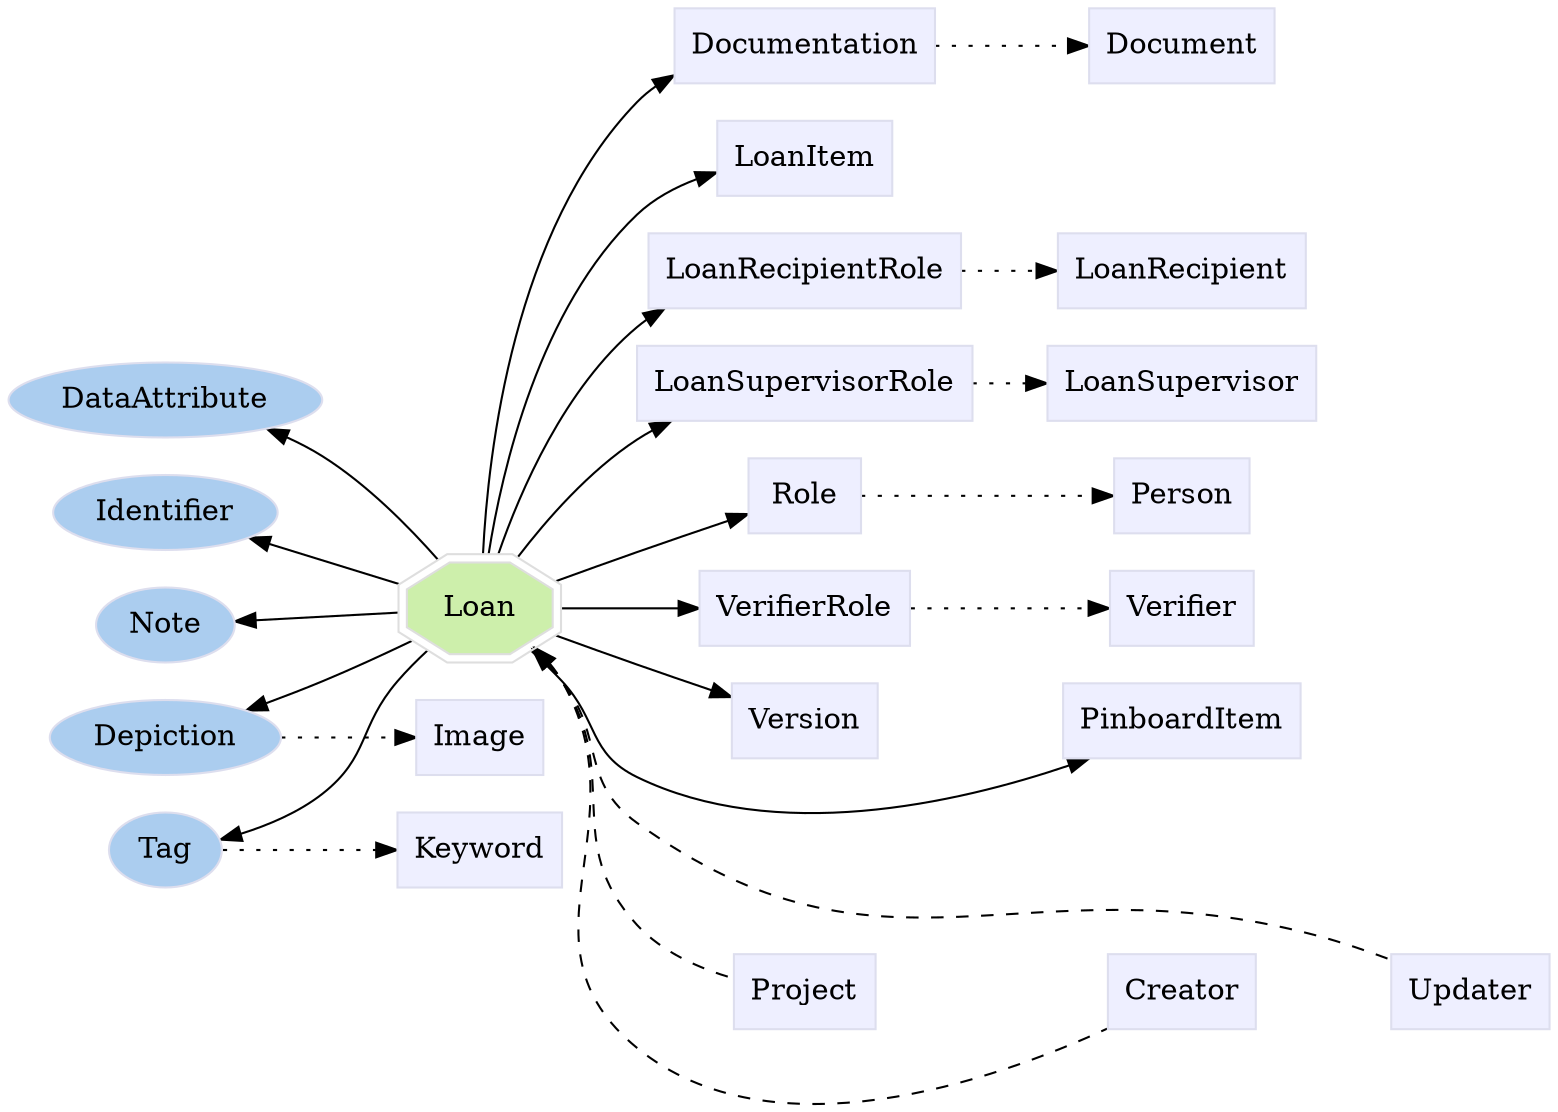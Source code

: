 digraph Loan {
	graph [bb="0,0,623.2,520.67",
		label="",
		outputorder=edgesfirst,
		rankdir=LR
	];
	node [label="\N"];
	subgraph annotator_cluster {
		graph [rank=min];
		DataAttribute	[color="#dddeee",
			fillcolor="#abcdef",
			group=annotator,
			height=0.5,
			href="/develop/Data/models.html#data-attribute",
			label=DataAttribute,
			pos="59.145,336.67",
			shape=oval,
			style=filled,
			target=_top,
			width=1.6429];
		Depiction	[color="#dddeee",
			fillcolor="#abcdef",
			group=annotator,
			height=0.5,
			href="/develop/Data/models.html#depiction",
			label=Depiction,
			pos="59.145,174.67",
			shape=oval,
			style=filled,
			target=_top,
			width=1.2638];
		Identifier	[color="#dddeee",
			fillcolor="#abcdef",
			group=annotator,
			height=0.5,
			href="/develop/Data/models.html#identifier",
			label=Identifier,
			pos="59.145,282.67",
			shape=oval,
			style=filled,
			target=_top,
			width=1.1916];
		Tag	[color="#dddeee",
			fillcolor="#abcdef",
			group=annotator,
			height=0.5,
			href="/develop/Data/models.html#tag",
			label=Tag,
			pos="59.145,120.67",
			shape=oval,
			style=filled,
			target=_top,
			width=0.75];
		Note	[color="#dddeee",
			fillcolor="#abcdef",
			group=annotator,
			height=0.5,
			href="/develop/Data/models.html#note",
			label=Note,
			pos="59.145,228.67",
			shape=oval,
			style=filled,
			target=_top,
			width=0.77632];
	}
	subgraph core {
	}
	subgraph supporting {
		Loan	[color="#dedede",
			fillcolor="#cdefab",
			group=target,
			height=0.61111,
			href="/develop/Data/models.html#loan",
			label=Loan,
			pos="189.24,232.67",
			shape=doubleoctagon,
			style=filled,
			target=_top,
			width=0.97094];
		Documentation	[color="#dddeee",
			fillcolor="#eeefff",
			group=supporting,
			height=0.5,
			href="/develop/Data/models.html#documentation",
			label=Documentation,
			pos="324.2,502.67",
			shape=box,
			style=filled,
			target=_top,
			width=1.4028];
		Document	[color="#dddeee",
			fillcolor="#eeefff",
			group=supporting,
			height=0.5,
			href="/develop/Data/models.html#document",
			label=Document,
			pos="475.7,502.67",
			shape=box,
			style=filled,
			target=_top,
			width=1.0278];
		Image	[color="#dddeee",
			fillcolor="#eeefff",
			group=supporting,
			height=0.5,
			href="/develop/Data/models.html#image",
			label=Image,
			pos="189.24,174.67",
			shape=box,
			style=filled,
			target=_top,
			width=0.75];
		Keyword	[color="#dddeee",
			fillcolor="#eeefff",
			group=supporting,
			height=0.5,
			href="/develop/Data/models.html#keyword",
			label=Keyword,
			pos="189.24,120.67",
			shape=box,
			style=filled,
			target=_top,
			width=0.93056];
		LoanItem	[color="#dddeee",
			fillcolor="#eeefff",
			group=supporting,
			height=0.5,
			href="/develop/Data/models.html#loan-item",
			label=LoanItem,
			pos="324.2,448.67",
			shape=box,
			style=filled,
			target=_top,
			width=0.97222];
		LoanRecipientRole	[color="#dddeee",
			fillcolor="#eeefff",
			group=supporting,
			height=0.5,
			href="/develop/Data/models.html#loan-recipient-role",
			label=LoanRecipientRole,
			pos="324.2,394.67",
			shape=box,
			style=filled,
			target=_top,
			width=1.6944];
		LoanRecipient	[color="#dddeee",
			fillcolor="#eeefff",
			group=supporting,
			height=0.5,
			href="/develop/Data/models.html#loan-recipient",
			label=LoanRecipient,
			pos="475.7,394.67",
			shape=box,
			style=filled,
			target=_top,
			width=1.3333];
		LoanSupervisorRole	[color="#dddeee",
			fillcolor="#eeefff",
			group=supporting,
			height=0.5,
			href="/develop/Data/models.html#loan-supervisor-role",
			label=LoanSupervisorRole,
			pos="324.2,340.67",
			shape=box,
			style=filled,
			target=_top,
			width=1.7778];
		LoanSupervisor	[color="#dddeee",
			fillcolor="#eeefff",
			group=supporting,
			height=0.5,
			href="/develop/Data/models.html#loan-supervisor",
			label=LoanSupervisor,
			pos="475.7,340.67",
			shape=box,
			style=filled,
			target=_top,
			width=1.4306];
		Role	[color="#dddeee",
			fillcolor="#eeefff",
			group=supporting,
			height=0.5,
			href="/develop/Data/models.html#role",
			label=Role,
			pos="324.2,286.67",
			shape=box,
			style=filled,
			target=_top,
			width=0.75];
		Person	[color="#dddeee",
			fillcolor="#eeefff",
			group=supporting,
			height=0.5,
			href="/develop/Data/models.html#person",
			label=Person,
			pos="475.7,286.67",
			shape=box,
			style=filled,
			target=_top,
			width=0.75];
		PinboardItem	[color="#dddeee",
			fillcolor="#eeefff",
			group=supporting,
			height=0.5,
			href="/develop/Data/models.html#pinboard-item",
			label=PinboardItem,
			pos="475.7,178.67",
			shape=box,
			style=filled,
			target=_top,
			width=1.2639];
		VerifierRole	[color="#dddeee",
			fillcolor="#eeefff",
			group=supporting,
			height=0.5,
			href="/develop/Data/models.html#verifier-role",
			label=VerifierRole,
			pos="324.2,232.67",
			shape=box,
			style=filled,
			target=_top,
			width=1.1528];
		Verifier	[color="#dddeee",
			fillcolor="#eeefff",
			group=supporting,
			height=0.5,
			href="/develop/Data/models.html#verifier",
			label=Verifier,
			pos="475.7,232.67",
			shape=box,
			style=filled,
			target=_top,
			width=0.79167];
		Version	[color="#dddeee",
			fillcolor="#eeefff",
			group=supporting,
			height=0.5,
			href="/develop/Data/models.html#version",
			label=Version,
			pos="324.2,178.67",
			shape=box,
			style=filled,
			target=_top,
			width=0.80556];
		Creator	[color="#dddeee",
			fillcolor="#eeefff",
			group=supporting,
			height=0.5,
			href="/develop/Data/models.html#creator",
			label=Creator,
			pos="475.7,48.666",
			shape=box,
			style=filled,
			target=_top,
			width=0.79167];
		Project	[color="#dddeee",
			fillcolor="#eeefff",
			group=supporting,
			height=0.5,
			href="/develop/Data/models.html#project",
			label=Project,
			pos="324.2,48.666",
			shape=box,
			style=filled,
			target=_top,
			width=0.76389];
		Updater	[color="#dddeee",
			fillcolor="#eeefff",
			group=supporting,
			height=0.5,
			href="/develop/Data/models.html#updater",
			label=Updater,
			pos="593.2,48.666",
			shape=box,
			style=filled,
			target=_top,
			width=0.83333];
	}
	Depiction -> Image	[pos="e,161.95,174.67 104.95,174.67 120.27,174.67 137.22,174.67 151.81,174.67",
		style=dotted];
	Tag -> Keyword	[pos="e,155.67,120.67 86.376,120.67 103.38,120.67 125.92,120.67 145.47,120.67",
		style=dotted];
	Loan -> DataAttribute	[pos="e,96.462,322.53 173.16,253.42 160.11,270.26 139.97,293.72 118.29,309.67 114.35,312.56 110.05,315.26 105.63,317.74"];
	Loan -> Depiction	[pos="e,89.855,188.12 159.58,219.69 141.74,211.61 118.57,201.12 99.085,192.3"];
	Loan -> Identifier	[pos="e,91.154,270.56 157.52,244.66 140.42,251.33 118.92,259.72 100.48,266.92"];
	Loan -> Tag	[pos="e,83.925,128.29 167.35,215.07 162.84,210.87 158.24,206.27 154.29,201.67 135.5,179.78 140.19,166.44 118.29,147.67 110.97,141.39 101.94,\
136.27 93.201,132.24"];
	Loan -> Note	[pos="e,87.311,229.51 154.26,231.6 136.76,231.06 115.39,230.39 97.432,229.83"];
	Loan -> Documentation	[pos="e,273.5,486.64 190.54,254.75 192.34,301.32 202.82,410.66 260.2,475.67 261.73,477.41 263.4,479.04 265.17,480.57"];
	Loan -> LoanItem	[pos="e,289.03,439.78 192.75,254.88 198.22,293.57 214.63,373.74 260.2,421.67 265.67,427.43 272.58,432.02 279.8,435.66"];
	Loan -> LoanRecipientRole	[pos="e,272.09,376.55 196.5,254.71 205.86,284.09 226.17,336.04 260.2,367.67 261.31,368.7 262.48,369.71 263.68,370.67"];
	Loan -> LoanSupervisorRole	[pos="e,274.81,322.67 204.47,254.01 217.28,271.89 237.55,297.1 260.2,313.67 262.03,315.01 263.94,316.3 265.91,317.54"];
	Loan -> Role	[pos="e,297.18,276.1 220.41,244.92 240.39,253.03 266.67,263.71 287.66,272.23"];
	Loan -> PinboardItem	[pos="e,434.77,160.63 211.01,214.96 215.53,210.77 220.16,206.2 224.2,201.67 242.41,181.21 235.83,164.15 260.2,151.67 312.02,125.12 379.79,\
140.66 425.16,157.03"];
	Loan -> VerifierRole	[pos="e,282.45,232.67 224.48,232.67 239,232.67 256.22,232.67 272.18,232.67"];
	Loan -> Version	[pos="e,294.97,190.13 220.41,220.41 239.73,212.57 264.94,202.33 285.56,193.95"];
	Loan -> Creator	[dir=back,
		pos="s,212.57,216.07 219.66,208.35 221.35,206.21 222.89,203.98 224.2,201.67 264.32,130.63 197.1,73.39 260.2,21.666 314.04,-22.475 402.48,\
11.53 447.1,33.608",
		style=dashed];
	Loan -> Project	[dir=back,
		pos="s,212.22,215.86 219.43,208.21 221.17,206.1 222.79,203.91 224.2,201.67 254,154.13 224.27,123.76 260.2,80.666 269.55,69.454 283.82,\
61.751 296.41,56.717",
		style=dashed];
	Loan -> Updater	[dir=back,
		pos="s,211.51,215.37 218.95,207.88 220.81,205.85 222.58,203.77 224.2,201.67 245.29,174.25 232.66,153.6 260.2,132.67 356.79,59.221 411.35,\
111.76 527.2,75.666 539.21,71.922 552.08,66.82 563.17,62.059",
		style=dashed];
	Documentation -> Document	[pos="e,438.37,502.67 374.98,502.67 392.14,502.67 411.29,502.67 428.18,502.67",
		style=dotted];
	LoanRecipientRole -> LoanRecipient	[pos="e,427.43,394.67 385.57,394.67 396.03,394.67 406.87,394.67 417.24,394.67",
		style=dotted];
	LoanSupervisorRole -> LoanSupervisor	[pos="e,423.88,340.67 388.6,340.67 396.97,340.67 405.54,340.67 413.87,340.67",
		style=dotted];
	Role -> Person	[pos="e,448.45,286.67 351.24,286.67 375.31,286.67 411.33,286.67 438.26,286.67",
		style=dotted];
	Role -> Verifier	[pos="e,447.18,242.6 351.24,277.26 375.15,268.62 410.86,255.73 437.72,246.02",
		style=invis];
	VerifierRole -> Verifier	[pos="e,447.12,232.67 366.05,232.67 388.19,232.67 415.36,232.67 437,232.67",
		style=dotted];
	Version -> PinboardItem	[pos="e,429.95,178.67 353.32,178.67 372.02,178.67 397.21,178.67 419.79,178.67",
		style=invis];
	Creator -> Updater	[pos="e,563.15,48.666 504.36,48.666 518.92,48.666 537.03,48.666 553.01,48.666",
		style=invis];
	Project -> Creator	[pos="e,447.19,48.666 351.92,48.666 375.65,48.666 410.57,48.666 437.11,48.666",
		style=invis];
}
